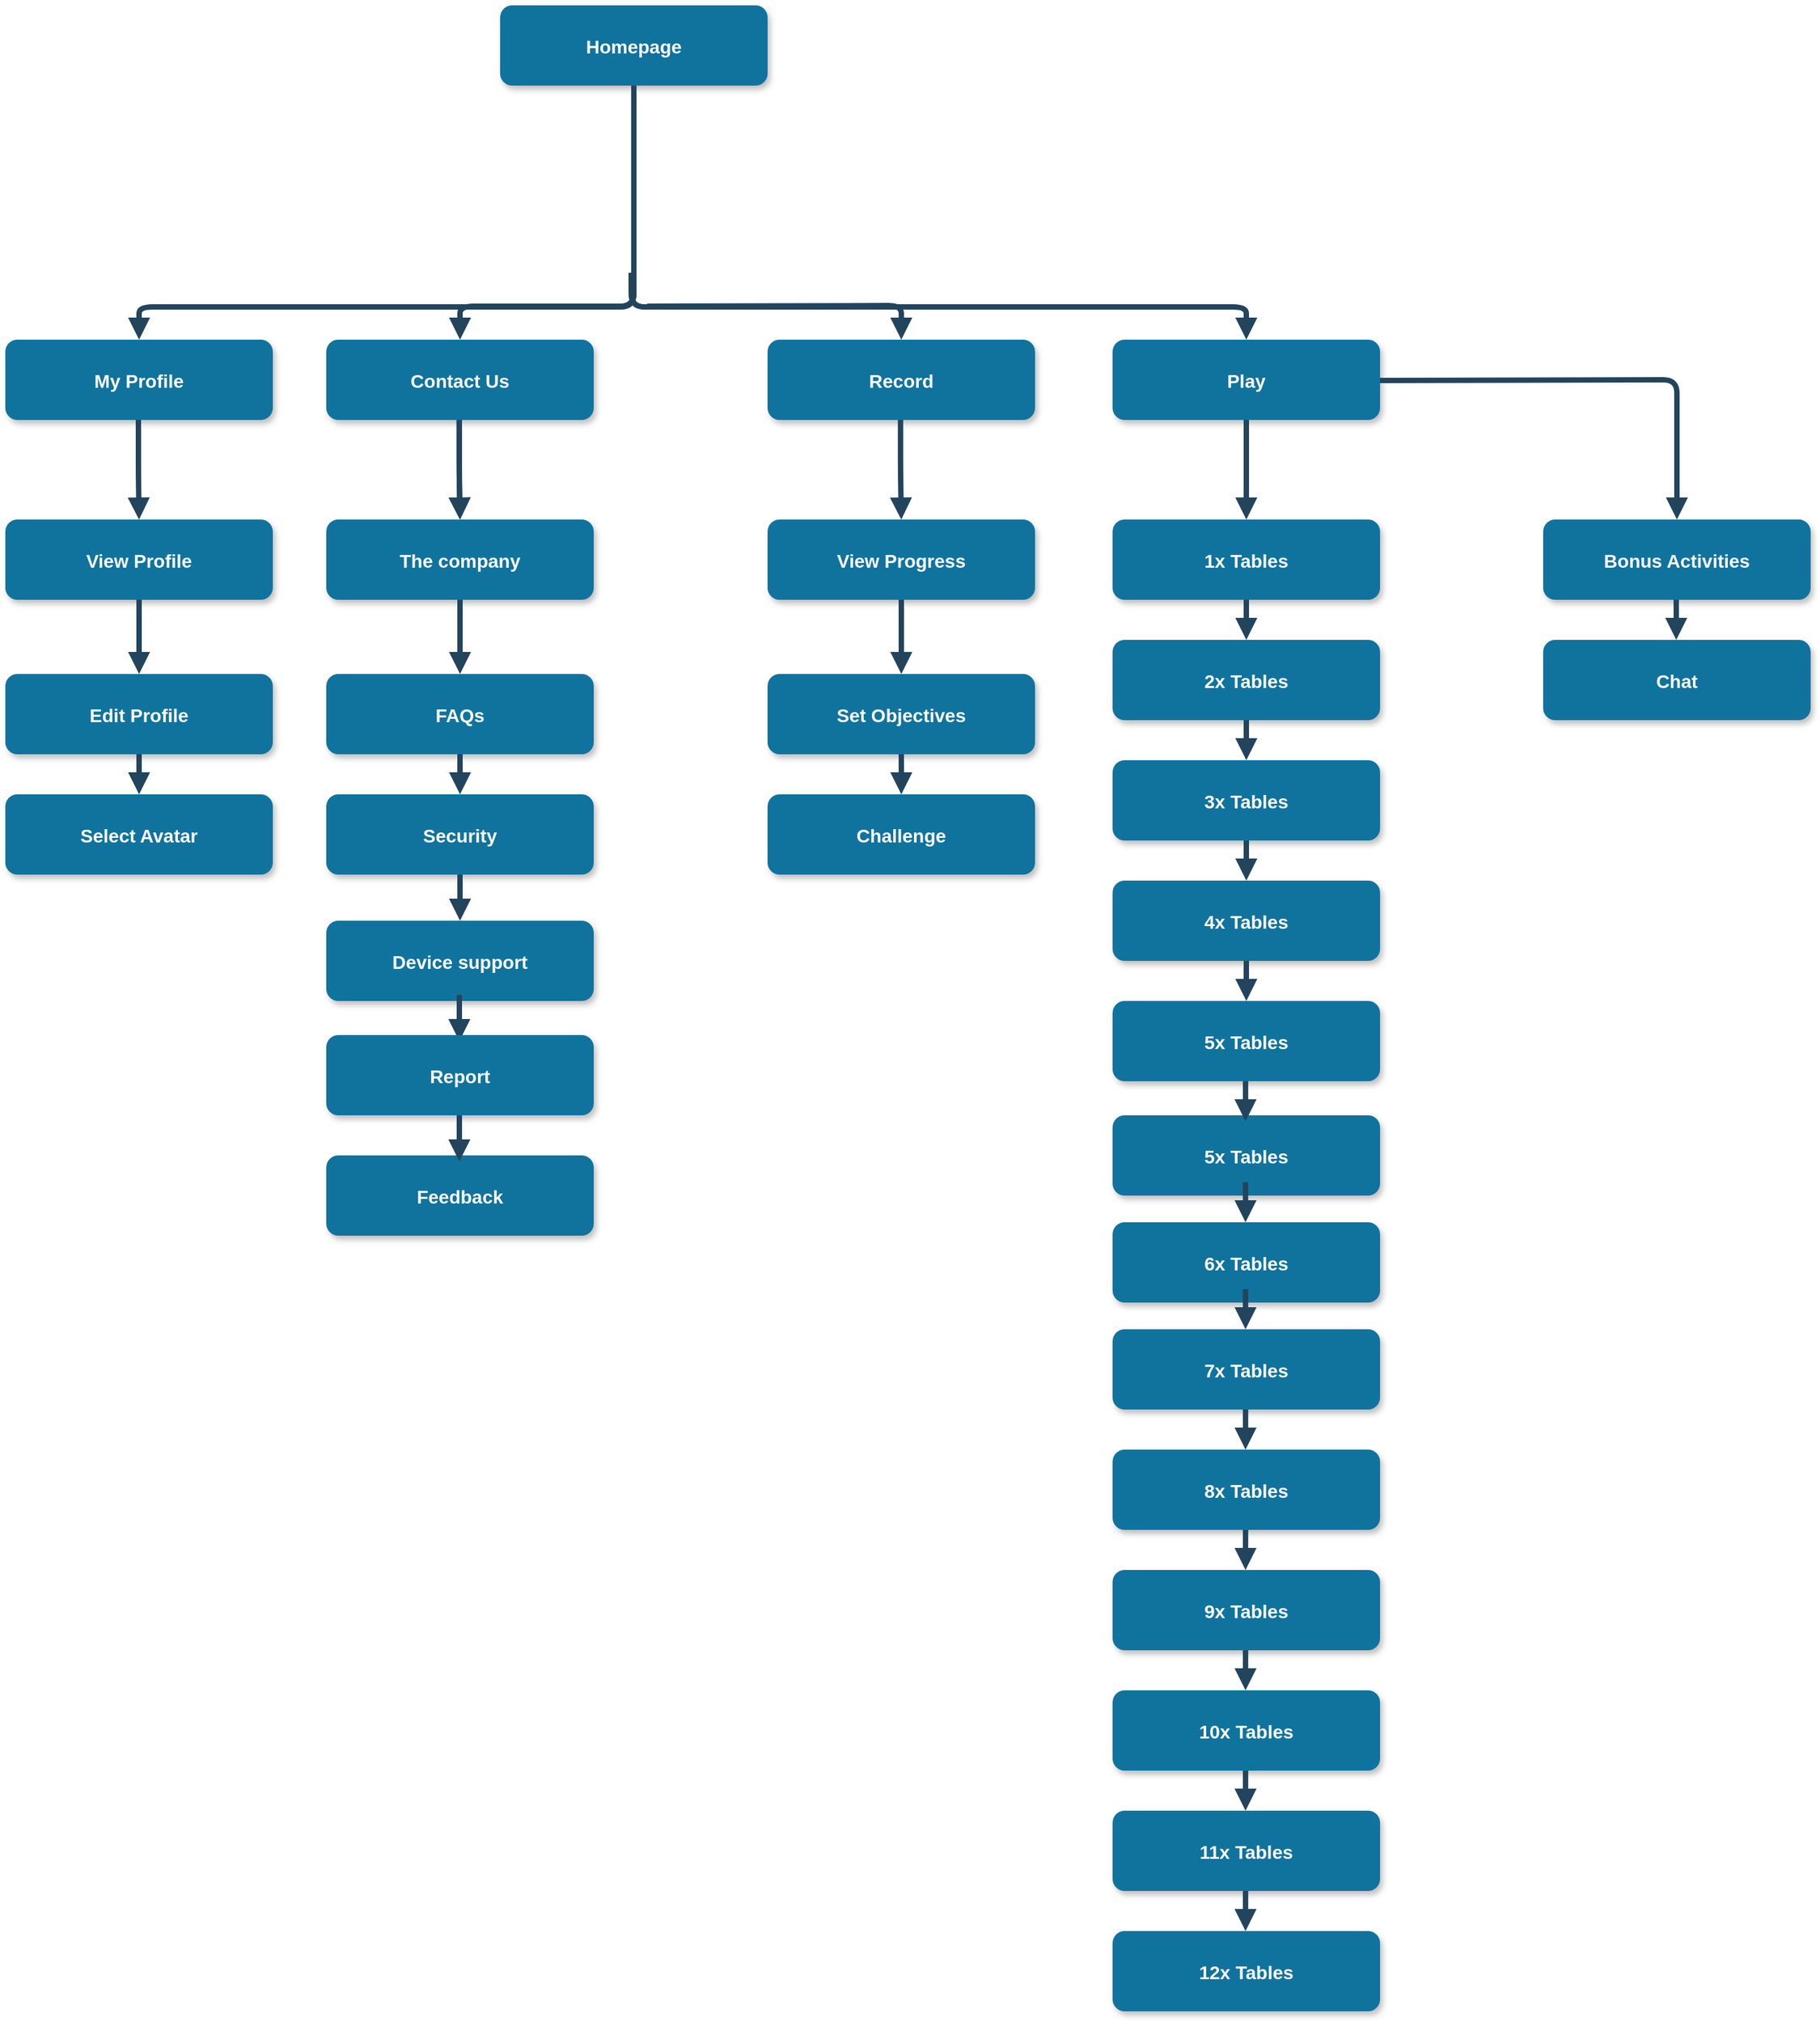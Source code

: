 <mxfile version="14.1.8" type="device"><diagram name="Page-1" id="97916047-d0de-89f5-080d-49f4d83e522f"><mxGraphModel dx="1875" dy="866" grid="1" gridSize="10" guides="1" tooltips="1" connect="1" arrows="1" fold="1" page="1" pageScale="1.5" pageWidth="1169" pageHeight="827" background="#ffffff" math="0" shadow="0"><root><mxCell id="0"/><mxCell id="1" parent="0"/><mxCell id="2" value="Homepage" style="rounded=1;fillColor=#10739E;strokeColor=none;shadow=1;gradientColor=none;fontStyle=1;fontColor=#FFFFFF;fontSize=14;" parent="1" vertex="1"><mxGeometry x="700" y="40" width="200" height="60" as="geometry"/></mxCell><mxCell id="4" value="My Profile" style="rounded=1;fillColor=#10739E;strokeColor=none;shadow=1;gradientColor=none;fontStyle=1;fontColor=#FFFFFF;fontSize=14;" parent="1" vertex="1"><mxGeometry x="330" y="290" width="200" height="60" as="geometry"/></mxCell><mxCell id="5" value="Contact Us" style="rounded=1;fillColor=#10739E;strokeColor=none;shadow=1;gradientColor=none;fontStyle=1;fontColor=#FFFFFF;fontSize=14;" parent="1" vertex="1"><mxGeometry x="570" y="290" width="200" height="60" as="geometry"/></mxCell><mxCell id="6" value="Record" style="rounded=1;fillColor=#10739E;strokeColor=none;shadow=1;gradientColor=none;fontStyle=1;fontColor=#FFFFFF;fontSize=14;" parent="1" vertex="1"><mxGeometry x="900" y="290" width="200" height="60" as="geometry"/></mxCell><mxCell id="7" value="Play" style="rounded=1;fillColor=#10739E;strokeColor=none;shadow=1;gradientColor=none;fontStyle=1;fontColor=#FFFFFF;fontSize=14;" parent="1" vertex="1"><mxGeometry x="1158" y="290" width="200" height="60" as="geometry"/></mxCell><mxCell id="8" value="View Profile" style="rounded=1;fillColor=#10739E;strokeColor=none;shadow=1;gradientColor=none;fontStyle=1;fontColor=#FFFFFF;fontSize=14;" parent="1" vertex="1"><mxGeometry x="330" y="424.5" width="200" height="60" as="geometry"/></mxCell><mxCell id="9" value="Edit Profile" style="rounded=1;fillColor=#10739E;strokeColor=none;shadow=1;gradientColor=none;fontStyle=1;fontColor=#FFFFFF;fontSize=14;" parent="1" vertex="1"><mxGeometry x="330" y="540" width="200" height="60" as="geometry"/></mxCell><mxCell id="10" value="Select Avatar" style="rounded=1;fillColor=#10739E;strokeColor=none;shadow=1;gradientColor=none;fontStyle=1;fontColor=#FFFFFF;fontSize=14;" parent="1" vertex="1"><mxGeometry x="330" y="630" width="200" height="60" as="geometry"/></mxCell><mxCell id="13" value="The company" style="rounded=1;fillColor=#10739E;strokeColor=none;shadow=1;gradientColor=none;fontStyle=1;fontColor=#FFFFFF;fontSize=14;" parent="1" vertex="1"><mxGeometry x="570" y="424.5" width="200" height="60" as="geometry"/></mxCell><mxCell id="14" value="FAQs" style="rounded=1;fillColor=#10739E;strokeColor=none;shadow=1;gradientColor=none;fontStyle=1;fontColor=#FFFFFF;fontSize=14;" parent="1" vertex="1"><mxGeometry x="570" y="540" width="200" height="60" as="geometry"/></mxCell><mxCell id="15" value="Security" style="rounded=1;fillColor=#10739E;strokeColor=none;shadow=1;gradientColor=none;fontStyle=1;fontColor=#FFFFFF;fontSize=14;" parent="1" vertex="1"><mxGeometry x="570" y="630" width="200" height="60" as="geometry"/></mxCell><mxCell id="16" value="Device support" style="rounded=1;fillColor=#10739E;strokeColor=none;shadow=1;gradientColor=none;fontStyle=1;fontColor=#FFFFFF;fontSize=14;" parent="1" vertex="1"><mxGeometry x="570" y="724.5" width="200" height="60" as="geometry"/></mxCell><mxCell id="18" value="View Progress" style="rounded=1;fillColor=#10739E;strokeColor=none;shadow=1;gradientColor=none;fontStyle=1;fontColor=#FFFFFF;fontSize=14;" parent="1" vertex="1"><mxGeometry x="900" y="424.5" width="200" height="60" as="geometry"/></mxCell><mxCell id="19" value="Set Objectives" style="rounded=1;fillColor=#10739E;strokeColor=none;shadow=1;gradientColor=none;fontStyle=1;fontColor=#FFFFFF;fontSize=14;" parent="1" vertex="1"><mxGeometry x="900" y="540" width="200" height="60" as="geometry"/></mxCell><mxCell id="20" value="Challenge" style="rounded=1;fillColor=#10739E;strokeColor=none;shadow=1;gradientColor=none;fontStyle=1;fontColor=#FFFFFF;fontSize=14;" parent="1" vertex="1"><mxGeometry x="900" y="630" width="200" height="60" as="geometry"/></mxCell><mxCell id="23" value="1x Tables" style="rounded=1;fillColor=#10739E;strokeColor=none;shadow=1;gradientColor=none;fontStyle=1;fontColor=#FFFFFF;fontSize=14;" parent="1" vertex="1"><mxGeometry x="1158" y="424.5" width="200" height="60" as="geometry"/></mxCell><mxCell id="24" value="2x Tables" style="rounded=1;fillColor=#10739E;strokeColor=none;shadow=1;gradientColor=none;fontStyle=1;fontColor=#FFFFFF;fontSize=14;" parent="1" vertex="1"><mxGeometry x="1158" y="514.5" width="200" height="60" as="geometry"/></mxCell><mxCell id="25" value="3x Tables" style="rounded=1;fillColor=#10739E;strokeColor=none;shadow=1;gradientColor=none;fontStyle=1;fontColor=#FFFFFF;fontSize=14;" parent="1" vertex="1"><mxGeometry x="1158" y="604.5" width="200" height="60" as="geometry"/></mxCell><mxCell id="26" value="4x Tables" style="rounded=1;fillColor=#10739E;strokeColor=none;shadow=1;gradientColor=none;fontStyle=1;fontColor=#FFFFFF;fontSize=14;" parent="1" vertex="1"><mxGeometry x="1158" y="694.5" width="200" height="60" as="geometry"/></mxCell><mxCell id="27" value="5x Tables" style="rounded=1;fillColor=#10739E;strokeColor=none;shadow=1;gradientColor=none;fontStyle=1;fontColor=#FFFFFF;fontSize=14;" parent="1" vertex="1"><mxGeometry x="1158" y="784.5" width="200" height="60" as="geometry"/></mxCell><mxCell id="30" value="" style="edgeStyle=elbowEdgeStyle;elbow=vertical;strokeWidth=4;endArrow=block;endFill=1;fontStyle=1;strokeColor=#23445D;" parent="1" target="5" edge="1"><mxGeometry x="50" width="100" height="100" as="geometry"><mxPoint x="800" y="240" as="sourcePoint"/><mxPoint x="150" as="targetPoint"/></mxGeometry></mxCell><mxCell id="31" value="" style="edgeStyle=elbowEdgeStyle;elbow=vertical;strokeWidth=4;endArrow=block;endFill=1;fontStyle=1;strokeColor=#23445D;exitX=0.5;exitY=1;exitDx=0;exitDy=0;" parent="1" source="2" target="4" edge="1"><mxGeometry x="50" width="100" height="100" as="geometry"><mxPoint x="800" y="240" as="sourcePoint"/><mxPoint x="150" as="targetPoint"/><Array as="points"><mxPoint x="800" y="265.5"/><mxPoint x="818" y="265.5"/></Array></mxGeometry></mxCell><mxCell id="37" value="" style="edgeStyle=elbowEdgeStyle;elbow=vertical;strokeWidth=4;endArrow=block;endFill=1;fontStyle=1;strokeColor=#23445D;exitX=0.5;exitY=1;exitDx=0;exitDy=0;" parent="1" source="7" target="23" edge="1"><mxGeometry x="50" width="100" height="100" as="geometry"><mxPoint x="800" y="240" as="sourcePoint"/><mxPoint x="150" as="targetPoint"/><Array as="points"><mxPoint x="1258" y="394.5"/></Array></mxGeometry></mxCell><mxCell id="38" value="" style="edgeStyle=elbowEdgeStyle;elbow=vertical;strokeWidth=4;endArrow=block;endFill=1;fontStyle=1;strokeColor=#23445D;" parent="1" source="8" target="9" edge="1"><mxGeometry x="90" width="100" height="100" as="geometry"><mxPoint x="90" y="100" as="sourcePoint"/><mxPoint x="190" as="targetPoint"/></mxGeometry></mxCell><mxCell id="39" value="" style="edgeStyle=elbowEdgeStyle;elbow=vertical;strokeWidth=4;endArrow=block;endFill=1;fontStyle=1;strokeColor=#23445D;" parent="1" source="9" target="10" edge="1"><mxGeometry x="90" y="10" width="100" height="100" as="geometry"><mxPoint x="90" y="110" as="sourcePoint"/><mxPoint x="190" y="10" as="targetPoint"/></mxGeometry></mxCell><mxCell id="42" value="" style="edgeStyle=elbowEdgeStyle;elbow=vertical;strokeWidth=4;endArrow=block;endFill=1;fontStyle=1;strokeColor=#23445D;" parent="1" source="13" target="14" edge="1"><mxGeometry x="90" width="100" height="100" as="geometry"><mxPoint x="90" y="100" as="sourcePoint"/><mxPoint x="190" as="targetPoint"/></mxGeometry></mxCell><mxCell id="43" value="" style="edgeStyle=elbowEdgeStyle;elbow=vertical;strokeWidth=4;endArrow=block;endFill=1;fontStyle=1;strokeColor=#23445D;" parent="1" source="14" target="15" edge="1"><mxGeometry x="90" y="10" width="100" height="100" as="geometry"><mxPoint x="90" y="110" as="sourcePoint"/><mxPoint x="190" y="10" as="targetPoint"/></mxGeometry></mxCell><mxCell id="44" value="" style="edgeStyle=elbowEdgeStyle;elbow=vertical;strokeWidth=4;endArrow=block;endFill=1;fontStyle=1;strokeColor=#23445D;" parent="1" source="15" target="16" edge="1"><mxGeometry x="90" y="20" width="100" height="100" as="geometry"><mxPoint x="90" y="120" as="sourcePoint"/><mxPoint x="190" y="20" as="targetPoint"/></mxGeometry></mxCell><mxCell id="46" value="" style="edgeStyle=elbowEdgeStyle;elbow=vertical;strokeWidth=4;endArrow=block;endFill=1;fontStyle=1;strokeColor=#23445D;" parent="1" source="18" target="19" edge="1"><mxGeometry x="100" width="100" height="100" as="geometry"><mxPoint x="100" y="100" as="sourcePoint"/><mxPoint x="200" as="targetPoint"/></mxGeometry></mxCell><mxCell id="47" value="" style="edgeStyle=elbowEdgeStyle;elbow=vertical;strokeWidth=4;endArrow=block;endFill=1;fontStyle=1;strokeColor=#23445D;" parent="1" source="19" target="20" edge="1"><mxGeometry x="100" y="10" width="100" height="100" as="geometry"><mxPoint x="100" y="110" as="sourcePoint"/><mxPoint x="200" y="10" as="targetPoint"/></mxGeometry></mxCell><mxCell id="50" value="" style="edgeStyle=elbowEdgeStyle;elbow=vertical;strokeWidth=4;endArrow=block;endFill=1;fontStyle=1;strokeColor=#23445D;" parent="1" source="23" target="24" edge="1"><mxGeometry x="138" y="-25.5" width="100" height="100" as="geometry"><mxPoint x="138" y="74.5" as="sourcePoint"/><mxPoint x="238" y="-25.5" as="targetPoint"/></mxGeometry></mxCell><mxCell id="51" value="" style="edgeStyle=elbowEdgeStyle;elbow=vertical;strokeWidth=4;endArrow=block;endFill=1;fontStyle=1;strokeColor=#23445D;" parent="1" source="24" target="25" edge="1"><mxGeometry x="138" y="-15.5" width="100" height="100" as="geometry"><mxPoint x="138" y="84.5" as="sourcePoint"/><mxPoint x="238" y="-15.5" as="targetPoint"/></mxGeometry></mxCell><mxCell id="52" value="" style="edgeStyle=elbowEdgeStyle;elbow=vertical;strokeWidth=4;endArrow=block;endFill=1;fontStyle=1;strokeColor=#23445D;" parent="1" source="25" target="26" edge="1"><mxGeometry x="138" y="-5.5" width="100" height="100" as="geometry"><mxPoint x="138" y="94.5" as="sourcePoint"/><mxPoint x="238" y="-5.5" as="targetPoint"/></mxGeometry></mxCell><mxCell id="53" value="" style="edgeStyle=elbowEdgeStyle;elbow=vertical;strokeWidth=4;endArrow=block;endFill=1;fontStyle=1;strokeColor=#23445D;" parent="1" source="26" target="27" edge="1"><mxGeometry x="138" y="4.5" width="100" height="100" as="geometry"><mxPoint x="138" y="104.5" as="sourcePoint"/><mxPoint x="238" y="4.5" as="targetPoint"/></mxGeometry></mxCell><mxCell id="-08ykBvdwuqpWtDMZl2r-67" value="" style="edgeStyle=elbowEdgeStyle;elbow=vertical;strokeWidth=4;endArrow=block;endFill=1;fontStyle=1;strokeColor=#23445D;entryX=0.5;entryY=0;entryDx=0;entryDy=0;" parent="1" target="7" edge="1"><mxGeometry x="48" width="100" height="100" as="geometry"><mxPoint x="798" y="240" as="sourcePoint"/><mxPoint x="428" y="290" as="targetPoint"/><Array as="points"><mxPoint x="798" y="265.5"/><mxPoint x="816" y="265.5"/></Array></mxGeometry></mxCell><mxCell id="-08ykBvdwuqpWtDMZl2r-69" value="" style="edgeStyle=elbowEdgeStyle;elbow=vertical;strokeWidth=4;endArrow=block;endFill=1;fontStyle=1;strokeColor=#23445D;entryX=0.5;entryY=0;entryDx=0;entryDy=0;" parent="1" target="6" edge="1"><mxGeometry x="60" y="10" width="100" height="100" as="geometry"><mxPoint x="810" y="265" as="sourcePoint"/><mxPoint x="680" y="300" as="targetPoint"/><Array as="points"><mxPoint x="798" y="264.5"/></Array></mxGeometry></mxCell><mxCell id="-08ykBvdwuqpWtDMZl2r-70" value="9x Tables" style="rounded=1;fillColor=#10739E;strokeColor=none;shadow=1;gradientColor=none;fontStyle=1;fontColor=#FFFFFF;fontSize=14;" parent="1" vertex="1"><mxGeometry x="1158" y="1210" width="200" height="60" as="geometry"/></mxCell><mxCell id="-08ykBvdwuqpWtDMZl2r-71" value="5x Tables" style="rounded=1;fillColor=#10739E;strokeColor=none;shadow=1;gradientColor=none;fontStyle=1;fontColor=#FFFFFF;fontSize=14;" parent="1" vertex="1"><mxGeometry x="1158" y="870" width="200" height="60" as="geometry"/></mxCell><mxCell id="-08ykBvdwuqpWtDMZl2r-72" value="6x Tables" style="rounded=1;fillColor=#10739E;strokeColor=none;shadow=1;gradientColor=none;fontStyle=1;fontColor=#FFFFFF;fontSize=14;" parent="1" vertex="1"><mxGeometry x="1158" y="950" width="200" height="60" as="geometry"/></mxCell><mxCell id="-08ykBvdwuqpWtDMZl2r-73" value="7x Tables" style="rounded=1;fillColor=#10739E;strokeColor=none;shadow=1;gradientColor=none;fontStyle=1;fontColor=#FFFFFF;fontSize=14;" parent="1" vertex="1"><mxGeometry x="1158" y="1030" width="200" height="60" as="geometry"/></mxCell><mxCell id="-08ykBvdwuqpWtDMZl2r-74" value="8x Tables" style="rounded=1;fillColor=#10739E;strokeColor=none;shadow=1;gradientColor=none;fontStyle=1;fontColor=#FFFFFF;fontSize=14;" parent="1" vertex="1"><mxGeometry x="1158" y="1120" width="200" height="60" as="geometry"/></mxCell><mxCell id="-08ykBvdwuqpWtDMZl2r-75" value="" style="edgeStyle=elbowEdgeStyle;elbow=vertical;strokeWidth=4;endArrow=block;endFill=1;fontStyle=1;strokeColor=#23445D;" parent="1" edge="1"><mxGeometry x="137.41" y="340" width="100" height="100" as="geometry"><mxPoint x="1257.41" y="1090" as="sourcePoint"/><mxPoint x="1257.41" y="1120" as="targetPoint"/></mxGeometry></mxCell><mxCell id="-08ykBvdwuqpWtDMZl2r-76" value="" style="edgeStyle=elbowEdgeStyle;elbow=vertical;strokeWidth=4;endArrow=block;endFill=1;fontStyle=1;strokeColor=#23445D;" parent="1" edge="1"><mxGeometry x="137.41" y="430" width="100" height="100" as="geometry"><mxPoint x="1257.41" y="1180" as="sourcePoint"/><mxPoint x="1257.41" y="1210" as="targetPoint"/></mxGeometry></mxCell><mxCell id="-08ykBvdwuqpWtDMZl2r-77" value="" style="edgeStyle=elbowEdgeStyle;elbow=vertical;strokeWidth=4;endArrow=block;endFill=1;fontStyle=1;strokeColor=#23445D;" parent="1" edge="1"><mxGeometry x="137.41" y="250" width="100" height="100" as="geometry"><mxPoint x="1257.41" y="1000" as="sourcePoint"/><mxPoint x="1257.41" y="1030" as="targetPoint"/></mxGeometry></mxCell><mxCell id="-08ykBvdwuqpWtDMZl2r-78" value="" style="edgeStyle=elbowEdgeStyle;elbow=vertical;strokeWidth=4;endArrow=block;endFill=1;fontStyle=1;strokeColor=#23445D;" parent="1" edge="1"><mxGeometry x="137.41" y="94.5" width="100" height="100" as="geometry"><mxPoint x="1257.41" y="844.5" as="sourcePoint"/><mxPoint x="1257.41" y="874.5" as="targetPoint"/></mxGeometry></mxCell><mxCell id="-08ykBvdwuqpWtDMZl2r-79" value="" style="edgeStyle=elbowEdgeStyle;elbow=vertical;strokeWidth=4;endArrow=block;endFill=1;fontStyle=1;strokeColor=#23445D;" parent="1" edge="1"><mxGeometry x="137.41" y="170" width="100" height="100" as="geometry"><mxPoint x="1257.41" y="920" as="sourcePoint"/><mxPoint x="1257.41" y="950" as="targetPoint"/></mxGeometry></mxCell><mxCell id="-08ykBvdwuqpWtDMZl2r-80" value="10x Tables" style="rounded=1;fillColor=#10739E;strokeColor=none;shadow=1;gradientColor=none;fontStyle=1;fontColor=#FFFFFF;fontSize=14;" parent="1" vertex="1"><mxGeometry x="1158" y="1300" width="200" height="60" as="geometry"/></mxCell><mxCell id="-08ykBvdwuqpWtDMZl2r-81" value="11x Tables" style="rounded=1;fillColor=#10739E;strokeColor=none;shadow=1;gradientColor=none;fontStyle=1;fontColor=#FFFFFF;fontSize=14;" parent="1" vertex="1"><mxGeometry x="1158" y="1390" width="200" height="60" as="geometry"/></mxCell><mxCell id="-08ykBvdwuqpWtDMZl2r-82" value="12x Tables" style="rounded=1;fillColor=#10739E;strokeColor=none;shadow=1;gradientColor=none;fontStyle=1;fontColor=#FFFFFF;fontSize=14;" parent="1" vertex="1"><mxGeometry x="1158" y="1480" width="200" height="60" as="geometry"/></mxCell><mxCell id="-08ykBvdwuqpWtDMZl2r-84" value="" style="edgeStyle=elbowEdgeStyle;elbow=vertical;strokeWidth=4;endArrow=block;endFill=1;fontStyle=1;strokeColor=#23445D;" parent="1" edge="1"><mxGeometry x="137.41" y="700" width="100" height="100" as="geometry"><mxPoint x="1257.41" y="1450" as="sourcePoint"/><mxPoint x="1257.41" y="1480" as="targetPoint"/></mxGeometry></mxCell><mxCell id="-08ykBvdwuqpWtDMZl2r-85" value="" style="edgeStyle=elbowEdgeStyle;elbow=vertical;strokeWidth=4;endArrow=block;endFill=1;fontStyle=1;strokeColor=#23445D;" parent="1" edge="1"><mxGeometry x="137.41" y="610" width="100" height="100" as="geometry"><mxPoint x="1257.41" y="1360" as="sourcePoint"/><mxPoint x="1257.41" y="1390" as="targetPoint"/></mxGeometry></mxCell><mxCell id="-08ykBvdwuqpWtDMZl2r-86" value="" style="edgeStyle=elbowEdgeStyle;elbow=vertical;strokeWidth=4;endArrow=block;endFill=1;fontStyle=1;strokeColor=#23445D;" parent="1" edge="1"><mxGeometry x="137.41" y="520" width="100" height="100" as="geometry"><mxPoint x="1257.41" y="1270" as="sourcePoint"/><mxPoint x="1257.41" y="1300" as="targetPoint"/></mxGeometry></mxCell><mxCell id="-08ykBvdwuqpWtDMZl2r-87" value="" style="edgeStyle=elbowEdgeStyle;elbow=vertical;strokeWidth=4;endArrow=block;endFill=1;fontStyle=1;strokeColor=#23445D;entryX=0.5;entryY=0;entryDx=0;entryDy=0;" parent="1" target="-08ykBvdwuqpWtDMZl2r-88" edge="1"><mxGeometry x="508" y="54.5" width="100" height="100" as="geometry"><mxPoint x="1358" y="320.5" as="sourcePoint"/><mxPoint x="1580" y="420" as="targetPoint"/><Array as="points"><mxPoint x="1258" y="320"/><mxPoint x="1276" y="320"/></Array></mxGeometry></mxCell><mxCell id="-08ykBvdwuqpWtDMZl2r-88" value="Bonus Activities" style="rounded=1;fillColor=#10739E;strokeColor=none;shadow=1;gradientColor=none;fontStyle=1;fontColor=#FFFFFF;fontSize=14;" parent="1" vertex="1"><mxGeometry x="1480" y="424.5" width="200" height="60" as="geometry"/></mxCell><mxCell id="-08ykBvdwuqpWtDMZl2r-89" value="" style="edgeStyle=elbowEdgeStyle;elbow=vertical;strokeWidth=4;endArrow=block;endFill=1;fontStyle=1;strokeColor=#23445D;entryX=0.5;entryY=0;entryDx=0;entryDy=0;" parent="1" target="13" edge="1"><mxGeometry x="39.41" width="100" height="100" as="geometry"><mxPoint x="669.41" y="350.0" as="sourcePoint"/><mxPoint x="669" y="420" as="targetPoint"/><Array as="points"><mxPoint x="669.41" y="390"/></Array></mxGeometry></mxCell><mxCell id="-08ykBvdwuqpWtDMZl2r-91" value="" style="edgeStyle=elbowEdgeStyle;elbow=vertical;strokeWidth=4;endArrow=block;endFill=1;fontStyle=1;strokeColor=#23445D;entryX=0.5;entryY=0;entryDx=0;entryDy=0;" parent="1" target="18" edge="1"><mxGeometry x="99.41" y="-134.5" width="100" height="100" as="geometry"><mxPoint x="999.41" y="350" as="sourcePoint"/><mxPoint x="999.41" y="405.5" as="targetPoint"/></mxGeometry></mxCell><mxCell id="O9wsXzj4i2-cPiYFFnhx-56" value="" style="edgeStyle=elbowEdgeStyle;elbow=vertical;strokeWidth=4;endArrow=block;endFill=1;fontStyle=1;strokeColor=#23445D;entryX=0.5;entryY=0;entryDx=0;entryDy=0;" parent="1" target="13" edge="1"><mxGeometry x="39.41" width="100" height="100" as="geometry"><mxPoint x="669.41" y="350.0" as="sourcePoint"/><mxPoint x="670" y="424.5" as="targetPoint"/><Array as="points"/></mxGeometry></mxCell><mxCell id="O9wsXzj4i2-cPiYFFnhx-57" value="" style="edgeStyle=elbowEdgeStyle;elbow=vertical;strokeWidth=4;endArrow=block;endFill=1;fontStyle=1;strokeColor=#23445D;entryX=0.5;entryY=0;entryDx=0;entryDy=0;" parent="1" target="8" edge="1"><mxGeometry x="-200.5" width="100" height="100" as="geometry"><mxPoint x="429.5" y="350.0" as="sourcePoint"/><mxPoint x="429.59" y="420" as="targetPoint"/><Array as="points"><mxPoint x="429.5" y="390"/></Array></mxGeometry></mxCell><mxCell id="O9wsXzj4i2-cPiYFFnhx-58" value="" style="edgeStyle=elbowEdgeStyle;elbow=vertical;strokeWidth=4;endArrow=block;endFill=1;fontStyle=1;strokeColor=#23445D;" parent="1" edge="1"><mxGeometry x="459.5" y="-25.5" width="100" height="100" as="geometry"><mxPoint x="1579.5" y="484.5" as="sourcePoint"/><mxPoint x="1579.5" y="514.5" as="targetPoint"/></mxGeometry></mxCell><mxCell id="O9wsXzj4i2-cPiYFFnhx-59" value="Chat" style="rounded=1;fillColor=#10739E;strokeColor=none;shadow=1;gradientColor=none;fontStyle=1;fontColor=#FFFFFF;fontSize=14;" parent="1" vertex="1"><mxGeometry x="1480" y="514.5" width="200" height="60" as="geometry"/></mxCell><mxCell id="O9wsXzj4i2-cPiYFFnhx-61" value="" style="edgeStyle=elbowEdgeStyle;elbow=vertical;strokeWidth=4;endArrow=block;endFill=1;fontStyle=1;strokeColor=#23445D;" parent="1" edge="1"><mxGeometry x="89.5" y="110" width="100" height="100" as="geometry"><mxPoint x="669.5" y="780" as="sourcePoint"/><mxPoint x="669.5" y="814.5" as="targetPoint"/></mxGeometry></mxCell><mxCell id="O9wsXzj4i2-cPiYFFnhx-62" value="Report" style="rounded=1;fillColor=#10739E;strokeColor=none;shadow=1;gradientColor=none;fontStyle=1;fontColor=#FFFFFF;fontSize=14;" parent="1" vertex="1"><mxGeometry x="570" y="810" width="200" height="60" as="geometry"/></mxCell><mxCell id="Xg9jv5h2-crEsbhdHCj5-53" value="Feedback" style="rounded=1;fillColor=#10739E;strokeColor=none;shadow=1;gradientColor=none;fontStyle=1;fontColor=#FFFFFF;fontSize=14;" vertex="1" parent="1"><mxGeometry x="570" y="900" width="200" height="60" as="geometry"/></mxCell><mxCell id="Xg9jv5h2-crEsbhdHCj5-54" value="" style="edgeStyle=elbowEdgeStyle;elbow=vertical;strokeWidth=4;endArrow=block;endFill=1;fontStyle=1;strokeColor=#23445D;" edge="1" parent="1"><mxGeometry x="89.5" y="200" width="100" height="100" as="geometry"><mxPoint x="669.5" y="870" as="sourcePoint"/><mxPoint x="669.5" y="904.5" as="targetPoint"/></mxGeometry></mxCell></root></mxGraphModel></diagram></mxfile>